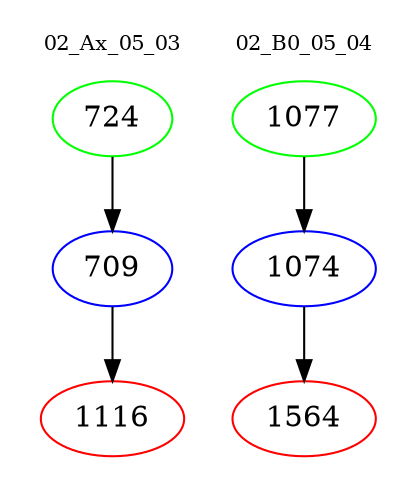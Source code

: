 digraph{
subgraph cluster_0 {
color = white
label = "02_Ax_05_03";
fontsize=10;
T0_724 [label="724", color="green"]
T0_724 -> T0_709 [color="black"]
T0_709 [label="709", color="blue"]
T0_709 -> T0_1116 [color="black"]
T0_1116 [label="1116", color="red"]
}
subgraph cluster_1 {
color = white
label = "02_B0_05_04";
fontsize=10;
T1_1077 [label="1077", color="green"]
T1_1077 -> T1_1074 [color="black"]
T1_1074 [label="1074", color="blue"]
T1_1074 -> T1_1564 [color="black"]
T1_1564 [label="1564", color="red"]
}
}

